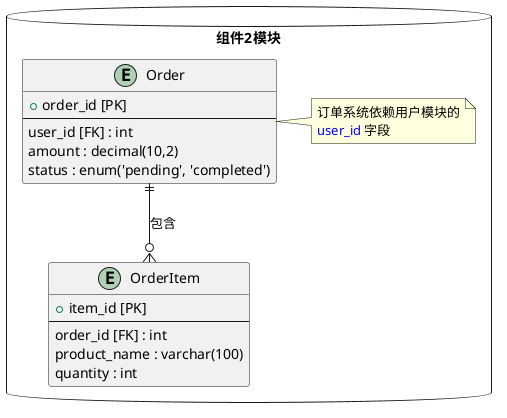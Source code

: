 @startuml

package 组件2模块 <<Database>>{

' 订单相关实体
entity "Order" as order {
  + order_id [PK]
  --
  user_id [FK] : int
  amount : decimal(10,2)
  status : enum('pending', 'completed')
}

entity "OrderItem" as item {
  + item_id [PK]
  --
  order_id [FK] : int
  product_name : varchar(100)
  quantity : int
}

' 订单模块关系
order ||--o{ item : "包含"

' 跨模块关系（示例）
note right of order
  订单系统依赖用户模块的
  <color:blue>user_id</color> 字段
end note

}

@enduml
